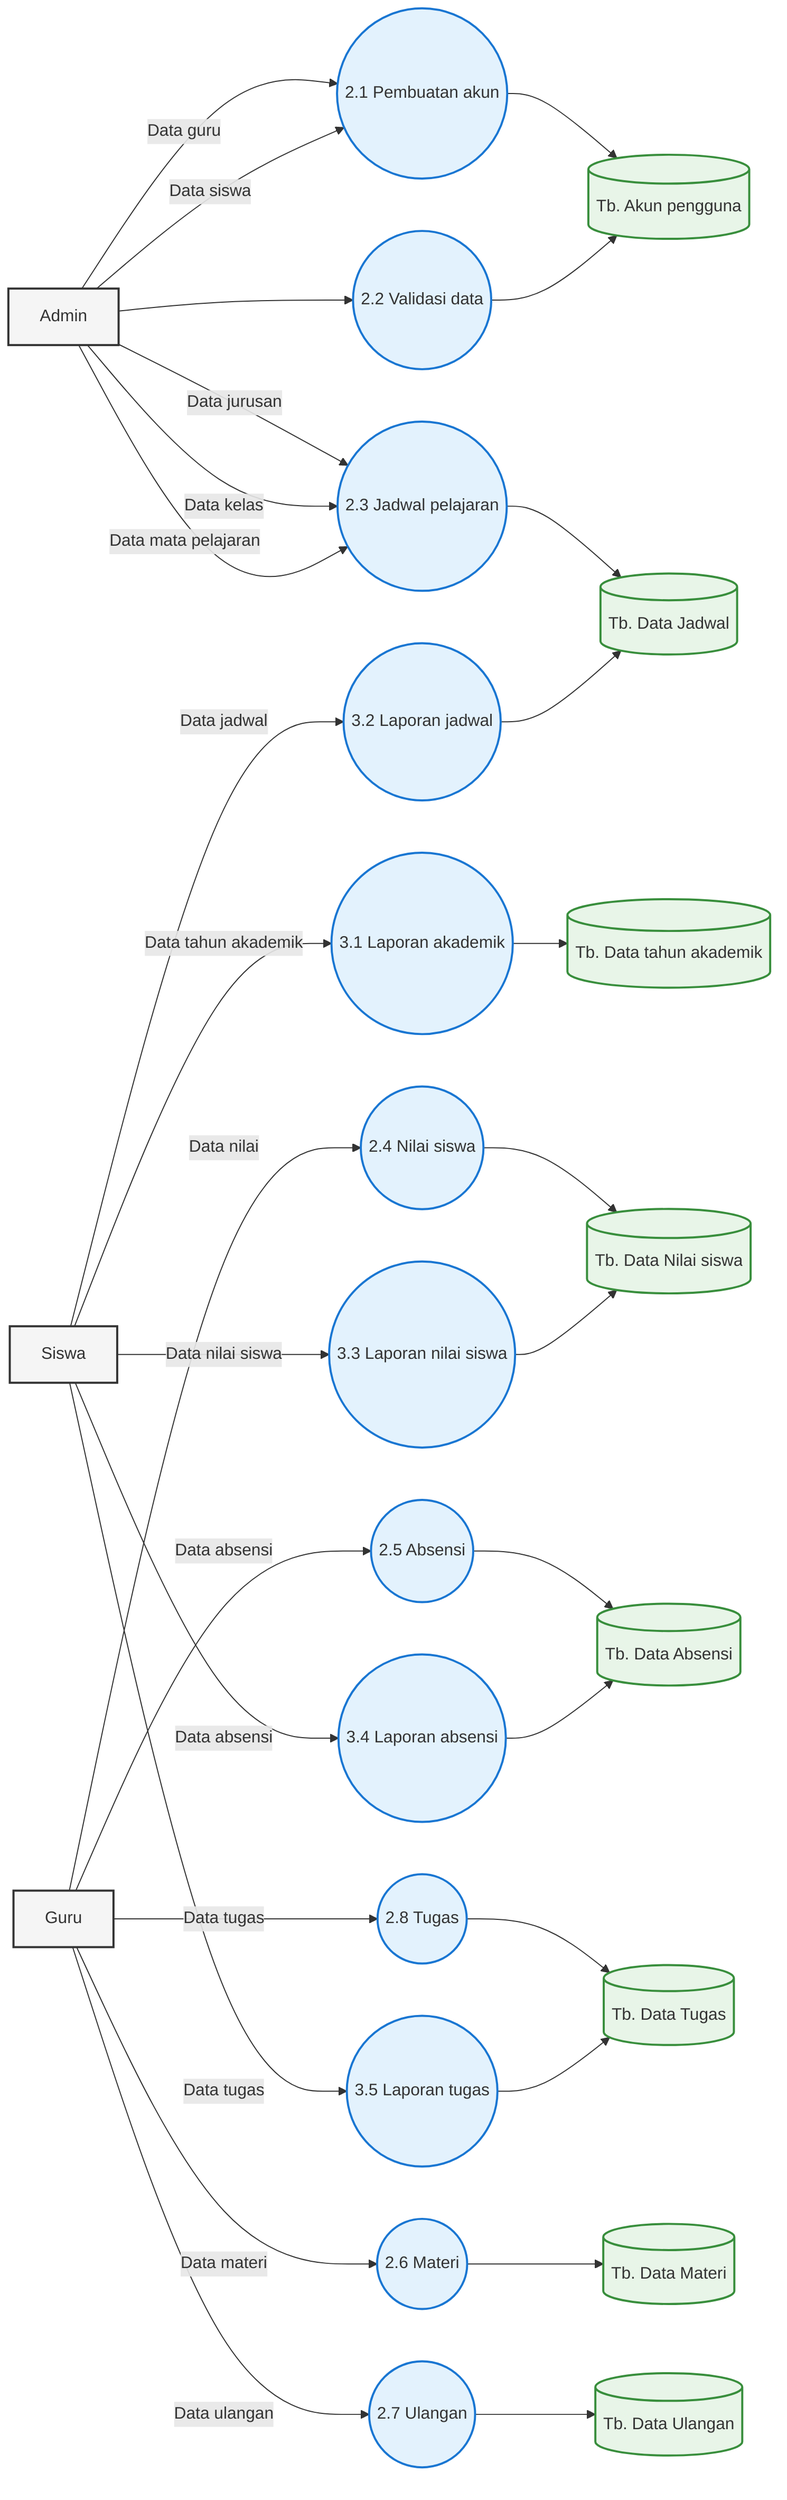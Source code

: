 flowchart LR
Admin[Admin]
Siswa[Siswa]
Guru[Guru]

P21((2.1 Pembuatan akun))
P22((2.2 Validasi data))
P23((2.3 Jadwal pelajaran))
P24((2.4 Nilai siswa))
P25((2.5 Absensi))
P26((2.6 Materi))
P27((2.7 Ulangan))
P28((2.8 Tugas))

P31((3.1 Laporan akademik))
P32((3.2 Laporan jadwal))
P33((3.3 Laporan nilai siswa))
P34((3.4 Laporan absensi))
P35((3.5 Laporan tugas))

DS_Akun[(Tb. Akun pengguna)]
DS_Jadwal[(Tb. Data Jadwal)]
DS_Nilai[(Tb. Data Nilai siswa)]
DS_Absensi[(Tb. Data Absensi)]
DS_Materi[(Tb. Data Materi)]
DS_Ulangan[(Tb. Data Ulangan)]
DS_Tugas[(Tb. Data Tugas)]
DS_Tahun[(Tb. Data tahun akademik)]

Admin -- Data guru --> P21 --> DS_Akun
Admin -- Data siswa --> P21
Admin --> P22 --> DS_Akun

Admin -- Data jurusan --> P23 --> DS_Jadwal
Admin -- Data kelas --> P23
Admin -- Data mata pelajaran --> P23

Guru -- Data nilai --> P24 --> DS_Nilai
Guru -- Data absensi --> P25 --> DS_Absensi
Guru -- Data materi --> P26 --> DS_Materi
Guru -- Data ulangan --> P27 --> DS_Ulangan
Guru -- Data tugas --> P28 --> DS_Tugas

Siswa -- Data tahun akademik --> P31 --> DS_Tahun
Siswa -- Data jadwal --> P32 --> DS_Jadwal
Siswa -- Data nilai siswa --> P33 --> DS_Nilai
Siswa -- Data absensi --> P34 --> DS_Absensi
Siswa -- Data tugas --> P35 --> DS_Tugas

%% Styling
classDef entity fill:#f5f5f5,stroke:#333,stroke-width:2px
classDef process fill:#e3f2fd,stroke:#1976d2,stroke-width:2px
classDef datastore fill:#e8f5e8,stroke:#388e3c,stroke-width:2px

class Admin,Siswa,Guru entity
class P21,P22,P23,P24,P25,P26,P27,P28,P31,P32,P33,P34,P35 process
class DS_Akun,DS_Jadwal,DS_Nilai,DS_Absensi,DS_Materi,DS_Ulangan,DS_Tugas,DS_Tahun datastore